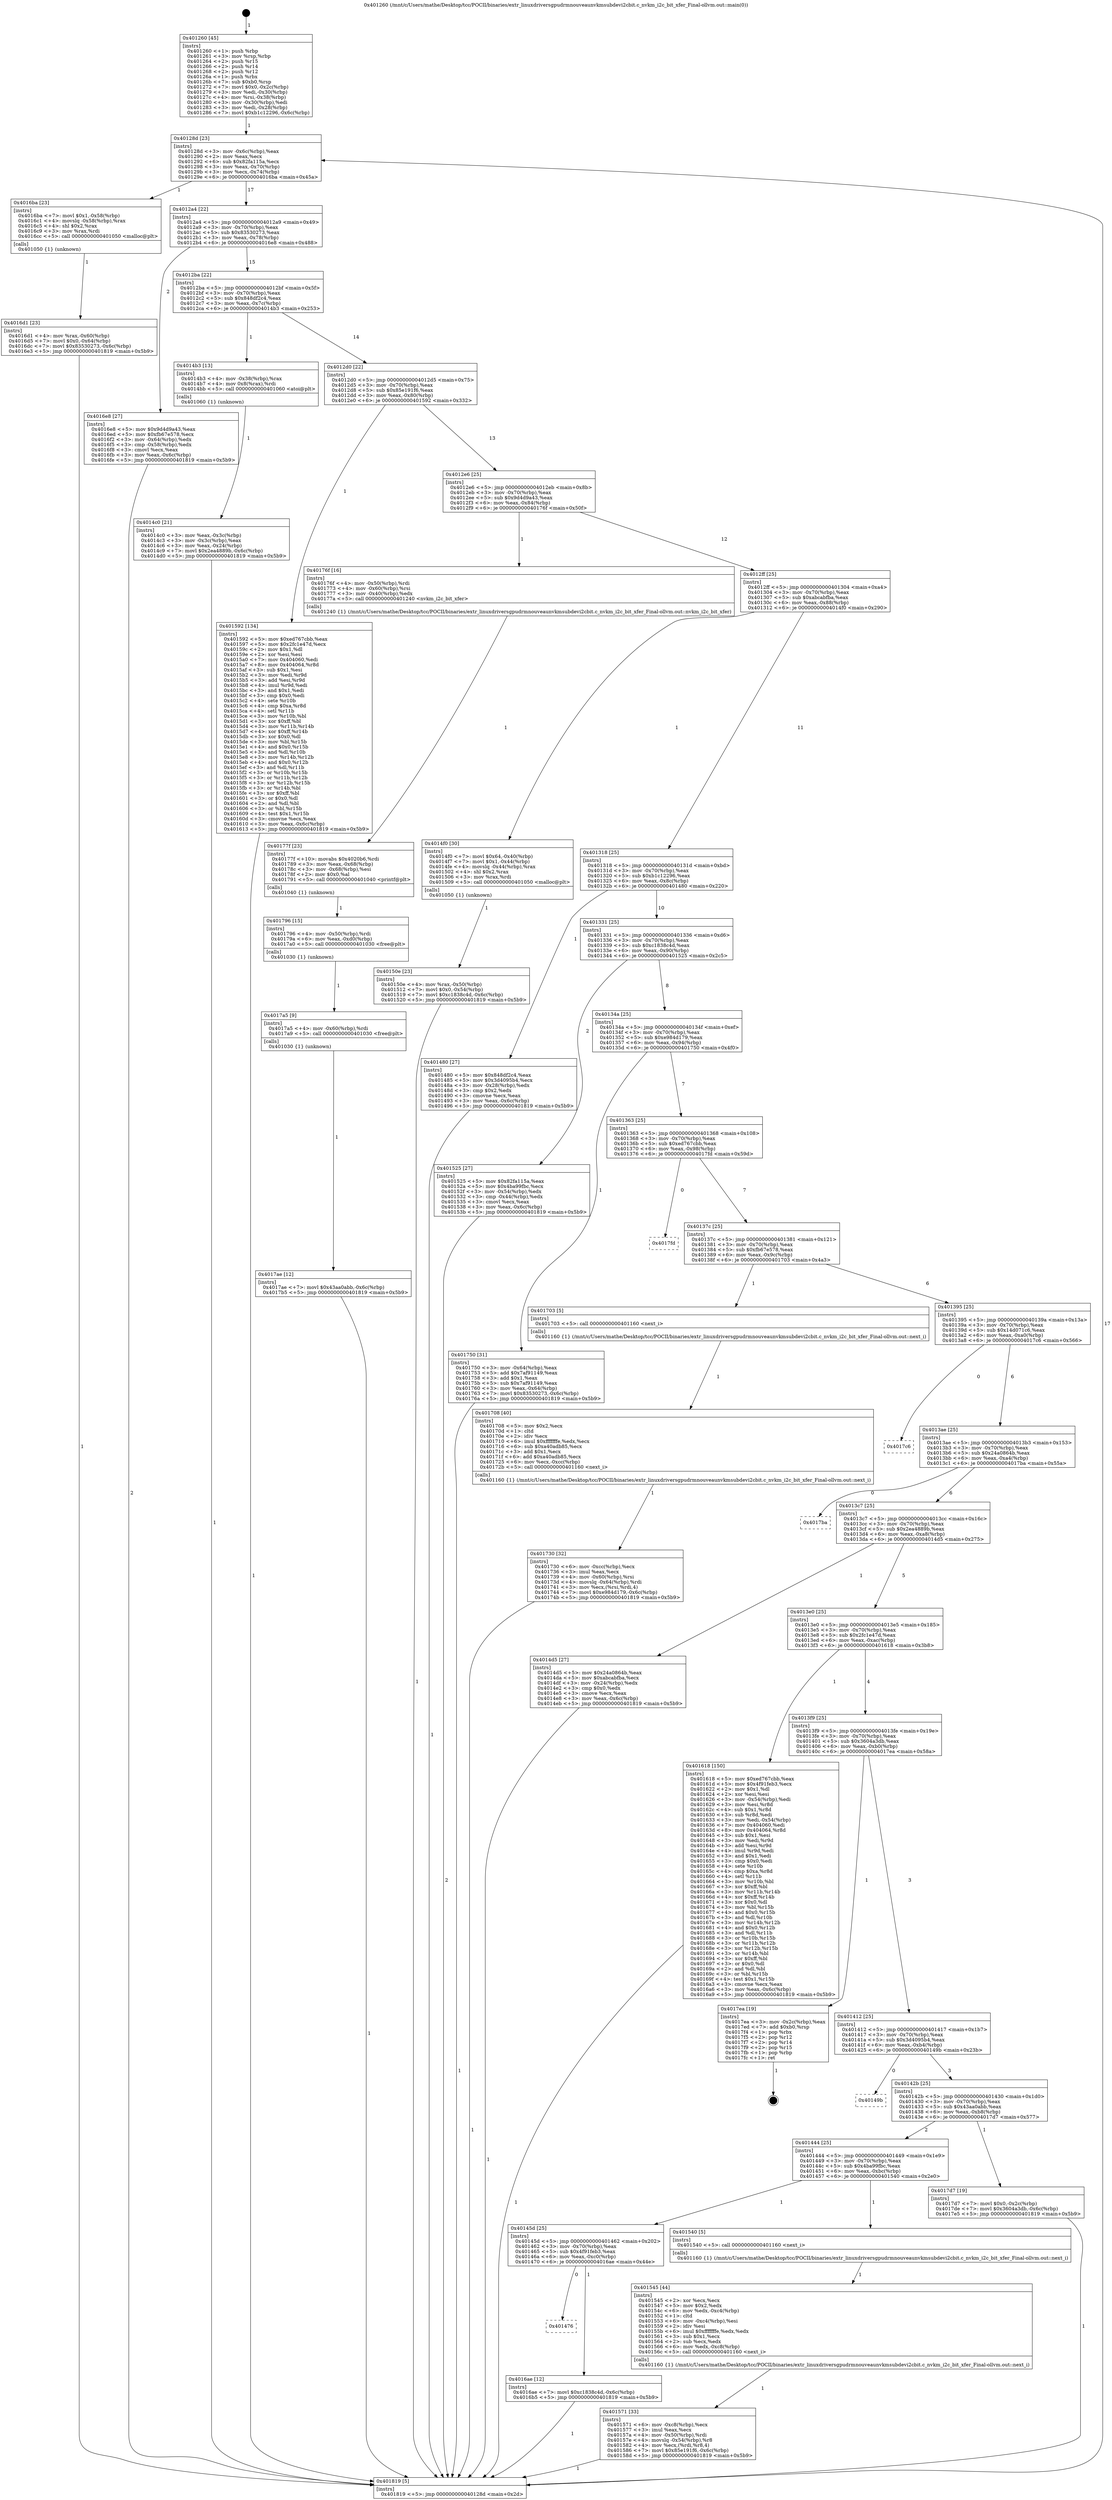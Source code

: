 digraph "0x401260" {
  label = "0x401260 (/mnt/c/Users/mathe/Desktop/tcc/POCII/binaries/extr_linuxdriversgpudrmnouveaunvkmsubdevi2cbit.c_nvkm_i2c_bit_xfer_Final-ollvm.out::main(0))"
  labelloc = "t"
  node[shape=record]

  Entry [label="",width=0.3,height=0.3,shape=circle,fillcolor=black,style=filled]
  "0x40128d" [label="{
     0x40128d [23]\l
     | [instrs]\l
     &nbsp;&nbsp;0x40128d \<+3\>: mov -0x6c(%rbp),%eax\l
     &nbsp;&nbsp;0x401290 \<+2\>: mov %eax,%ecx\l
     &nbsp;&nbsp;0x401292 \<+6\>: sub $0x82fa115a,%ecx\l
     &nbsp;&nbsp;0x401298 \<+3\>: mov %eax,-0x70(%rbp)\l
     &nbsp;&nbsp;0x40129b \<+3\>: mov %ecx,-0x74(%rbp)\l
     &nbsp;&nbsp;0x40129e \<+6\>: je 00000000004016ba \<main+0x45a\>\l
  }"]
  "0x4016ba" [label="{
     0x4016ba [23]\l
     | [instrs]\l
     &nbsp;&nbsp;0x4016ba \<+7\>: movl $0x1,-0x58(%rbp)\l
     &nbsp;&nbsp;0x4016c1 \<+4\>: movslq -0x58(%rbp),%rax\l
     &nbsp;&nbsp;0x4016c5 \<+4\>: shl $0x2,%rax\l
     &nbsp;&nbsp;0x4016c9 \<+3\>: mov %rax,%rdi\l
     &nbsp;&nbsp;0x4016cc \<+5\>: call 0000000000401050 \<malloc@plt\>\l
     | [calls]\l
     &nbsp;&nbsp;0x401050 \{1\} (unknown)\l
  }"]
  "0x4012a4" [label="{
     0x4012a4 [22]\l
     | [instrs]\l
     &nbsp;&nbsp;0x4012a4 \<+5\>: jmp 00000000004012a9 \<main+0x49\>\l
     &nbsp;&nbsp;0x4012a9 \<+3\>: mov -0x70(%rbp),%eax\l
     &nbsp;&nbsp;0x4012ac \<+5\>: sub $0x83530273,%eax\l
     &nbsp;&nbsp;0x4012b1 \<+3\>: mov %eax,-0x78(%rbp)\l
     &nbsp;&nbsp;0x4012b4 \<+6\>: je 00000000004016e8 \<main+0x488\>\l
  }"]
  Exit [label="",width=0.3,height=0.3,shape=circle,fillcolor=black,style=filled,peripheries=2]
  "0x4016e8" [label="{
     0x4016e8 [27]\l
     | [instrs]\l
     &nbsp;&nbsp;0x4016e8 \<+5\>: mov $0x9d4d9a43,%eax\l
     &nbsp;&nbsp;0x4016ed \<+5\>: mov $0xfb67e578,%ecx\l
     &nbsp;&nbsp;0x4016f2 \<+3\>: mov -0x64(%rbp),%edx\l
     &nbsp;&nbsp;0x4016f5 \<+3\>: cmp -0x58(%rbp),%edx\l
     &nbsp;&nbsp;0x4016f8 \<+3\>: cmovl %ecx,%eax\l
     &nbsp;&nbsp;0x4016fb \<+3\>: mov %eax,-0x6c(%rbp)\l
     &nbsp;&nbsp;0x4016fe \<+5\>: jmp 0000000000401819 \<main+0x5b9\>\l
  }"]
  "0x4012ba" [label="{
     0x4012ba [22]\l
     | [instrs]\l
     &nbsp;&nbsp;0x4012ba \<+5\>: jmp 00000000004012bf \<main+0x5f\>\l
     &nbsp;&nbsp;0x4012bf \<+3\>: mov -0x70(%rbp),%eax\l
     &nbsp;&nbsp;0x4012c2 \<+5\>: sub $0x848df2c4,%eax\l
     &nbsp;&nbsp;0x4012c7 \<+3\>: mov %eax,-0x7c(%rbp)\l
     &nbsp;&nbsp;0x4012ca \<+6\>: je 00000000004014b3 \<main+0x253\>\l
  }"]
  "0x4017ae" [label="{
     0x4017ae [12]\l
     | [instrs]\l
     &nbsp;&nbsp;0x4017ae \<+7\>: movl $0x43aa0abb,-0x6c(%rbp)\l
     &nbsp;&nbsp;0x4017b5 \<+5\>: jmp 0000000000401819 \<main+0x5b9\>\l
  }"]
  "0x4014b3" [label="{
     0x4014b3 [13]\l
     | [instrs]\l
     &nbsp;&nbsp;0x4014b3 \<+4\>: mov -0x38(%rbp),%rax\l
     &nbsp;&nbsp;0x4014b7 \<+4\>: mov 0x8(%rax),%rdi\l
     &nbsp;&nbsp;0x4014bb \<+5\>: call 0000000000401060 \<atoi@plt\>\l
     | [calls]\l
     &nbsp;&nbsp;0x401060 \{1\} (unknown)\l
  }"]
  "0x4012d0" [label="{
     0x4012d0 [22]\l
     | [instrs]\l
     &nbsp;&nbsp;0x4012d0 \<+5\>: jmp 00000000004012d5 \<main+0x75\>\l
     &nbsp;&nbsp;0x4012d5 \<+3\>: mov -0x70(%rbp),%eax\l
     &nbsp;&nbsp;0x4012d8 \<+5\>: sub $0x85e191f6,%eax\l
     &nbsp;&nbsp;0x4012dd \<+3\>: mov %eax,-0x80(%rbp)\l
     &nbsp;&nbsp;0x4012e0 \<+6\>: je 0000000000401592 \<main+0x332\>\l
  }"]
  "0x4017a5" [label="{
     0x4017a5 [9]\l
     | [instrs]\l
     &nbsp;&nbsp;0x4017a5 \<+4\>: mov -0x60(%rbp),%rdi\l
     &nbsp;&nbsp;0x4017a9 \<+5\>: call 0000000000401030 \<free@plt\>\l
     | [calls]\l
     &nbsp;&nbsp;0x401030 \{1\} (unknown)\l
  }"]
  "0x401592" [label="{
     0x401592 [134]\l
     | [instrs]\l
     &nbsp;&nbsp;0x401592 \<+5\>: mov $0xed767cbb,%eax\l
     &nbsp;&nbsp;0x401597 \<+5\>: mov $0x2fc1e47d,%ecx\l
     &nbsp;&nbsp;0x40159c \<+2\>: mov $0x1,%dl\l
     &nbsp;&nbsp;0x40159e \<+2\>: xor %esi,%esi\l
     &nbsp;&nbsp;0x4015a0 \<+7\>: mov 0x404060,%edi\l
     &nbsp;&nbsp;0x4015a7 \<+8\>: mov 0x404064,%r8d\l
     &nbsp;&nbsp;0x4015af \<+3\>: sub $0x1,%esi\l
     &nbsp;&nbsp;0x4015b2 \<+3\>: mov %edi,%r9d\l
     &nbsp;&nbsp;0x4015b5 \<+3\>: add %esi,%r9d\l
     &nbsp;&nbsp;0x4015b8 \<+4\>: imul %r9d,%edi\l
     &nbsp;&nbsp;0x4015bc \<+3\>: and $0x1,%edi\l
     &nbsp;&nbsp;0x4015bf \<+3\>: cmp $0x0,%edi\l
     &nbsp;&nbsp;0x4015c2 \<+4\>: sete %r10b\l
     &nbsp;&nbsp;0x4015c6 \<+4\>: cmp $0xa,%r8d\l
     &nbsp;&nbsp;0x4015ca \<+4\>: setl %r11b\l
     &nbsp;&nbsp;0x4015ce \<+3\>: mov %r10b,%bl\l
     &nbsp;&nbsp;0x4015d1 \<+3\>: xor $0xff,%bl\l
     &nbsp;&nbsp;0x4015d4 \<+3\>: mov %r11b,%r14b\l
     &nbsp;&nbsp;0x4015d7 \<+4\>: xor $0xff,%r14b\l
     &nbsp;&nbsp;0x4015db \<+3\>: xor $0x0,%dl\l
     &nbsp;&nbsp;0x4015de \<+3\>: mov %bl,%r15b\l
     &nbsp;&nbsp;0x4015e1 \<+4\>: and $0x0,%r15b\l
     &nbsp;&nbsp;0x4015e5 \<+3\>: and %dl,%r10b\l
     &nbsp;&nbsp;0x4015e8 \<+3\>: mov %r14b,%r12b\l
     &nbsp;&nbsp;0x4015eb \<+4\>: and $0x0,%r12b\l
     &nbsp;&nbsp;0x4015ef \<+3\>: and %dl,%r11b\l
     &nbsp;&nbsp;0x4015f2 \<+3\>: or %r10b,%r15b\l
     &nbsp;&nbsp;0x4015f5 \<+3\>: or %r11b,%r12b\l
     &nbsp;&nbsp;0x4015f8 \<+3\>: xor %r12b,%r15b\l
     &nbsp;&nbsp;0x4015fb \<+3\>: or %r14b,%bl\l
     &nbsp;&nbsp;0x4015fe \<+3\>: xor $0xff,%bl\l
     &nbsp;&nbsp;0x401601 \<+3\>: or $0x0,%dl\l
     &nbsp;&nbsp;0x401604 \<+2\>: and %dl,%bl\l
     &nbsp;&nbsp;0x401606 \<+3\>: or %bl,%r15b\l
     &nbsp;&nbsp;0x401609 \<+4\>: test $0x1,%r15b\l
     &nbsp;&nbsp;0x40160d \<+3\>: cmovne %ecx,%eax\l
     &nbsp;&nbsp;0x401610 \<+3\>: mov %eax,-0x6c(%rbp)\l
     &nbsp;&nbsp;0x401613 \<+5\>: jmp 0000000000401819 \<main+0x5b9\>\l
  }"]
  "0x4012e6" [label="{
     0x4012e6 [25]\l
     | [instrs]\l
     &nbsp;&nbsp;0x4012e6 \<+5\>: jmp 00000000004012eb \<main+0x8b\>\l
     &nbsp;&nbsp;0x4012eb \<+3\>: mov -0x70(%rbp),%eax\l
     &nbsp;&nbsp;0x4012ee \<+5\>: sub $0x9d4d9a43,%eax\l
     &nbsp;&nbsp;0x4012f3 \<+6\>: mov %eax,-0x84(%rbp)\l
     &nbsp;&nbsp;0x4012f9 \<+6\>: je 000000000040176f \<main+0x50f\>\l
  }"]
  "0x401796" [label="{
     0x401796 [15]\l
     | [instrs]\l
     &nbsp;&nbsp;0x401796 \<+4\>: mov -0x50(%rbp),%rdi\l
     &nbsp;&nbsp;0x40179a \<+6\>: mov %eax,-0xd0(%rbp)\l
     &nbsp;&nbsp;0x4017a0 \<+5\>: call 0000000000401030 \<free@plt\>\l
     | [calls]\l
     &nbsp;&nbsp;0x401030 \{1\} (unknown)\l
  }"]
  "0x40176f" [label="{
     0x40176f [16]\l
     | [instrs]\l
     &nbsp;&nbsp;0x40176f \<+4\>: mov -0x50(%rbp),%rdi\l
     &nbsp;&nbsp;0x401773 \<+4\>: mov -0x60(%rbp),%rsi\l
     &nbsp;&nbsp;0x401777 \<+3\>: mov -0x40(%rbp),%edx\l
     &nbsp;&nbsp;0x40177a \<+5\>: call 0000000000401240 \<nvkm_i2c_bit_xfer\>\l
     | [calls]\l
     &nbsp;&nbsp;0x401240 \{1\} (/mnt/c/Users/mathe/Desktop/tcc/POCII/binaries/extr_linuxdriversgpudrmnouveaunvkmsubdevi2cbit.c_nvkm_i2c_bit_xfer_Final-ollvm.out::nvkm_i2c_bit_xfer)\l
  }"]
  "0x4012ff" [label="{
     0x4012ff [25]\l
     | [instrs]\l
     &nbsp;&nbsp;0x4012ff \<+5\>: jmp 0000000000401304 \<main+0xa4\>\l
     &nbsp;&nbsp;0x401304 \<+3\>: mov -0x70(%rbp),%eax\l
     &nbsp;&nbsp;0x401307 \<+5\>: sub $0xabcabfba,%eax\l
     &nbsp;&nbsp;0x40130c \<+6\>: mov %eax,-0x88(%rbp)\l
     &nbsp;&nbsp;0x401312 \<+6\>: je 00000000004014f0 \<main+0x290\>\l
  }"]
  "0x40177f" [label="{
     0x40177f [23]\l
     | [instrs]\l
     &nbsp;&nbsp;0x40177f \<+10\>: movabs $0x4020b6,%rdi\l
     &nbsp;&nbsp;0x401789 \<+3\>: mov %eax,-0x68(%rbp)\l
     &nbsp;&nbsp;0x40178c \<+3\>: mov -0x68(%rbp),%esi\l
     &nbsp;&nbsp;0x40178f \<+2\>: mov $0x0,%al\l
     &nbsp;&nbsp;0x401791 \<+5\>: call 0000000000401040 \<printf@plt\>\l
     | [calls]\l
     &nbsp;&nbsp;0x401040 \{1\} (unknown)\l
  }"]
  "0x4014f0" [label="{
     0x4014f0 [30]\l
     | [instrs]\l
     &nbsp;&nbsp;0x4014f0 \<+7\>: movl $0x64,-0x40(%rbp)\l
     &nbsp;&nbsp;0x4014f7 \<+7\>: movl $0x1,-0x44(%rbp)\l
     &nbsp;&nbsp;0x4014fe \<+4\>: movslq -0x44(%rbp),%rax\l
     &nbsp;&nbsp;0x401502 \<+4\>: shl $0x2,%rax\l
     &nbsp;&nbsp;0x401506 \<+3\>: mov %rax,%rdi\l
     &nbsp;&nbsp;0x401509 \<+5\>: call 0000000000401050 \<malloc@plt\>\l
     | [calls]\l
     &nbsp;&nbsp;0x401050 \{1\} (unknown)\l
  }"]
  "0x401318" [label="{
     0x401318 [25]\l
     | [instrs]\l
     &nbsp;&nbsp;0x401318 \<+5\>: jmp 000000000040131d \<main+0xbd\>\l
     &nbsp;&nbsp;0x40131d \<+3\>: mov -0x70(%rbp),%eax\l
     &nbsp;&nbsp;0x401320 \<+5\>: sub $0xb1c12296,%eax\l
     &nbsp;&nbsp;0x401325 \<+6\>: mov %eax,-0x8c(%rbp)\l
     &nbsp;&nbsp;0x40132b \<+6\>: je 0000000000401480 \<main+0x220\>\l
  }"]
  "0x401730" [label="{
     0x401730 [32]\l
     | [instrs]\l
     &nbsp;&nbsp;0x401730 \<+6\>: mov -0xcc(%rbp),%ecx\l
     &nbsp;&nbsp;0x401736 \<+3\>: imul %eax,%ecx\l
     &nbsp;&nbsp;0x401739 \<+4\>: mov -0x60(%rbp),%rsi\l
     &nbsp;&nbsp;0x40173d \<+4\>: movslq -0x64(%rbp),%rdi\l
     &nbsp;&nbsp;0x401741 \<+3\>: mov %ecx,(%rsi,%rdi,4)\l
     &nbsp;&nbsp;0x401744 \<+7\>: movl $0xe984d179,-0x6c(%rbp)\l
     &nbsp;&nbsp;0x40174b \<+5\>: jmp 0000000000401819 \<main+0x5b9\>\l
  }"]
  "0x401480" [label="{
     0x401480 [27]\l
     | [instrs]\l
     &nbsp;&nbsp;0x401480 \<+5\>: mov $0x848df2c4,%eax\l
     &nbsp;&nbsp;0x401485 \<+5\>: mov $0x3d4095b4,%ecx\l
     &nbsp;&nbsp;0x40148a \<+3\>: mov -0x28(%rbp),%edx\l
     &nbsp;&nbsp;0x40148d \<+3\>: cmp $0x2,%edx\l
     &nbsp;&nbsp;0x401490 \<+3\>: cmovne %ecx,%eax\l
     &nbsp;&nbsp;0x401493 \<+3\>: mov %eax,-0x6c(%rbp)\l
     &nbsp;&nbsp;0x401496 \<+5\>: jmp 0000000000401819 \<main+0x5b9\>\l
  }"]
  "0x401331" [label="{
     0x401331 [25]\l
     | [instrs]\l
     &nbsp;&nbsp;0x401331 \<+5\>: jmp 0000000000401336 \<main+0xd6\>\l
     &nbsp;&nbsp;0x401336 \<+3\>: mov -0x70(%rbp),%eax\l
     &nbsp;&nbsp;0x401339 \<+5\>: sub $0xc1838c4d,%eax\l
     &nbsp;&nbsp;0x40133e \<+6\>: mov %eax,-0x90(%rbp)\l
     &nbsp;&nbsp;0x401344 \<+6\>: je 0000000000401525 \<main+0x2c5\>\l
  }"]
  "0x401819" [label="{
     0x401819 [5]\l
     | [instrs]\l
     &nbsp;&nbsp;0x401819 \<+5\>: jmp 000000000040128d \<main+0x2d\>\l
  }"]
  "0x401260" [label="{
     0x401260 [45]\l
     | [instrs]\l
     &nbsp;&nbsp;0x401260 \<+1\>: push %rbp\l
     &nbsp;&nbsp;0x401261 \<+3\>: mov %rsp,%rbp\l
     &nbsp;&nbsp;0x401264 \<+2\>: push %r15\l
     &nbsp;&nbsp;0x401266 \<+2\>: push %r14\l
     &nbsp;&nbsp;0x401268 \<+2\>: push %r12\l
     &nbsp;&nbsp;0x40126a \<+1\>: push %rbx\l
     &nbsp;&nbsp;0x40126b \<+7\>: sub $0xb0,%rsp\l
     &nbsp;&nbsp;0x401272 \<+7\>: movl $0x0,-0x2c(%rbp)\l
     &nbsp;&nbsp;0x401279 \<+3\>: mov %edi,-0x30(%rbp)\l
     &nbsp;&nbsp;0x40127c \<+4\>: mov %rsi,-0x38(%rbp)\l
     &nbsp;&nbsp;0x401280 \<+3\>: mov -0x30(%rbp),%edi\l
     &nbsp;&nbsp;0x401283 \<+3\>: mov %edi,-0x28(%rbp)\l
     &nbsp;&nbsp;0x401286 \<+7\>: movl $0xb1c12296,-0x6c(%rbp)\l
  }"]
  "0x4014c0" [label="{
     0x4014c0 [21]\l
     | [instrs]\l
     &nbsp;&nbsp;0x4014c0 \<+3\>: mov %eax,-0x3c(%rbp)\l
     &nbsp;&nbsp;0x4014c3 \<+3\>: mov -0x3c(%rbp),%eax\l
     &nbsp;&nbsp;0x4014c6 \<+3\>: mov %eax,-0x24(%rbp)\l
     &nbsp;&nbsp;0x4014c9 \<+7\>: movl $0x2ea4889b,-0x6c(%rbp)\l
     &nbsp;&nbsp;0x4014d0 \<+5\>: jmp 0000000000401819 \<main+0x5b9\>\l
  }"]
  "0x401708" [label="{
     0x401708 [40]\l
     | [instrs]\l
     &nbsp;&nbsp;0x401708 \<+5\>: mov $0x2,%ecx\l
     &nbsp;&nbsp;0x40170d \<+1\>: cltd\l
     &nbsp;&nbsp;0x40170e \<+2\>: idiv %ecx\l
     &nbsp;&nbsp;0x401710 \<+6\>: imul $0xfffffffe,%edx,%ecx\l
     &nbsp;&nbsp;0x401716 \<+6\>: sub $0xa40adb85,%ecx\l
     &nbsp;&nbsp;0x40171c \<+3\>: add $0x1,%ecx\l
     &nbsp;&nbsp;0x40171f \<+6\>: add $0xa40adb85,%ecx\l
     &nbsp;&nbsp;0x401725 \<+6\>: mov %ecx,-0xcc(%rbp)\l
     &nbsp;&nbsp;0x40172b \<+5\>: call 0000000000401160 \<next_i\>\l
     | [calls]\l
     &nbsp;&nbsp;0x401160 \{1\} (/mnt/c/Users/mathe/Desktop/tcc/POCII/binaries/extr_linuxdriversgpudrmnouveaunvkmsubdevi2cbit.c_nvkm_i2c_bit_xfer_Final-ollvm.out::next_i)\l
  }"]
  "0x401525" [label="{
     0x401525 [27]\l
     | [instrs]\l
     &nbsp;&nbsp;0x401525 \<+5\>: mov $0x82fa115a,%eax\l
     &nbsp;&nbsp;0x40152a \<+5\>: mov $0x4ba99fbc,%ecx\l
     &nbsp;&nbsp;0x40152f \<+3\>: mov -0x54(%rbp),%edx\l
     &nbsp;&nbsp;0x401532 \<+3\>: cmp -0x44(%rbp),%edx\l
     &nbsp;&nbsp;0x401535 \<+3\>: cmovl %ecx,%eax\l
     &nbsp;&nbsp;0x401538 \<+3\>: mov %eax,-0x6c(%rbp)\l
     &nbsp;&nbsp;0x40153b \<+5\>: jmp 0000000000401819 \<main+0x5b9\>\l
  }"]
  "0x40134a" [label="{
     0x40134a [25]\l
     | [instrs]\l
     &nbsp;&nbsp;0x40134a \<+5\>: jmp 000000000040134f \<main+0xef\>\l
     &nbsp;&nbsp;0x40134f \<+3\>: mov -0x70(%rbp),%eax\l
     &nbsp;&nbsp;0x401352 \<+5\>: sub $0xe984d179,%eax\l
     &nbsp;&nbsp;0x401357 \<+6\>: mov %eax,-0x94(%rbp)\l
     &nbsp;&nbsp;0x40135d \<+6\>: je 0000000000401750 \<main+0x4f0\>\l
  }"]
  "0x4016d1" [label="{
     0x4016d1 [23]\l
     | [instrs]\l
     &nbsp;&nbsp;0x4016d1 \<+4\>: mov %rax,-0x60(%rbp)\l
     &nbsp;&nbsp;0x4016d5 \<+7\>: movl $0x0,-0x64(%rbp)\l
     &nbsp;&nbsp;0x4016dc \<+7\>: movl $0x83530273,-0x6c(%rbp)\l
     &nbsp;&nbsp;0x4016e3 \<+5\>: jmp 0000000000401819 \<main+0x5b9\>\l
  }"]
  "0x401750" [label="{
     0x401750 [31]\l
     | [instrs]\l
     &nbsp;&nbsp;0x401750 \<+3\>: mov -0x64(%rbp),%eax\l
     &nbsp;&nbsp;0x401753 \<+5\>: add $0x7af91149,%eax\l
     &nbsp;&nbsp;0x401758 \<+3\>: add $0x1,%eax\l
     &nbsp;&nbsp;0x40175b \<+5\>: sub $0x7af91149,%eax\l
     &nbsp;&nbsp;0x401760 \<+3\>: mov %eax,-0x64(%rbp)\l
     &nbsp;&nbsp;0x401763 \<+7\>: movl $0x83530273,-0x6c(%rbp)\l
     &nbsp;&nbsp;0x40176a \<+5\>: jmp 0000000000401819 \<main+0x5b9\>\l
  }"]
  "0x401363" [label="{
     0x401363 [25]\l
     | [instrs]\l
     &nbsp;&nbsp;0x401363 \<+5\>: jmp 0000000000401368 \<main+0x108\>\l
     &nbsp;&nbsp;0x401368 \<+3\>: mov -0x70(%rbp),%eax\l
     &nbsp;&nbsp;0x40136b \<+5\>: sub $0xed767cbb,%eax\l
     &nbsp;&nbsp;0x401370 \<+6\>: mov %eax,-0x98(%rbp)\l
     &nbsp;&nbsp;0x401376 \<+6\>: je 00000000004017fd \<main+0x59d\>\l
  }"]
  "0x401476" [label="{
     0x401476\l
  }", style=dashed]
  "0x4017fd" [label="{
     0x4017fd\l
  }", style=dashed]
  "0x40137c" [label="{
     0x40137c [25]\l
     | [instrs]\l
     &nbsp;&nbsp;0x40137c \<+5\>: jmp 0000000000401381 \<main+0x121\>\l
     &nbsp;&nbsp;0x401381 \<+3\>: mov -0x70(%rbp),%eax\l
     &nbsp;&nbsp;0x401384 \<+5\>: sub $0xfb67e578,%eax\l
     &nbsp;&nbsp;0x401389 \<+6\>: mov %eax,-0x9c(%rbp)\l
     &nbsp;&nbsp;0x40138f \<+6\>: je 0000000000401703 \<main+0x4a3\>\l
  }"]
  "0x4016ae" [label="{
     0x4016ae [12]\l
     | [instrs]\l
     &nbsp;&nbsp;0x4016ae \<+7\>: movl $0xc1838c4d,-0x6c(%rbp)\l
     &nbsp;&nbsp;0x4016b5 \<+5\>: jmp 0000000000401819 \<main+0x5b9\>\l
  }"]
  "0x401703" [label="{
     0x401703 [5]\l
     | [instrs]\l
     &nbsp;&nbsp;0x401703 \<+5\>: call 0000000000401160 \<next_i\>\l
     | [calls]\l
     &nbsp;&nbsp;0x401160 \{1\} (/mnt/c/Users/mathe/Desktop/tcc/POCII/binaries/extr_linuxdriversgpudrmnouveaunvkmsubdevi2cbit.c_nvkm_i2c_bit_xfer_Final-ollvm.out::next_i)\l
  }"]
  "0x401395" [label="{
     0x401395 [25]\l
     | [instrs]\l
     &nbsp;&nbsp;0x401395 \<+5\>: jmp 000000000040139a \<main+0x13a\>\l
     &nbsp;&nbsp;0x40139a \<+3\>: mov -0x70(%rbp),%eax\l
     &nbsp;&nbsp;0x40139d \<+5\>: sub $0x14d071c6,%eax\l
     &nbsp;&nbsp;0x4013a2 \<+6\>: mov %eax,-0xa0(%rbp)\l
     &nbsp;&nbsp;0x4013a8 \<+6\>: je 00000000004017c6 \<main+0x566\>\l
  }"]
  "0x401571" [label="{
     0x401571 [33]\l
     | [instrs]\l
     &nbsp;&nbsp;0x401571 \<+6\>: mov -0xc8(%rbp),%ecx\l
     &nbsp;&nbsp;0x401577 \<+3\>: imul %eax,%ecx\l
     &nbsp;&nbsp;0x40157a \<+4\>: mov -0x50(%rbp),%rdi\l
     &nbsp;&nbsp;0x40157e \<+4\>: movslq -0x54(%rbp),%r8\l
     &nbsp;&nbsp;0x401582 \<+4\>: mov %ecx,(%rdi,%r8,4)\l
     &nbsp;&nbsp;0x401586 \<+7\>: movl $0x85e191f6,-0x6c(%rbp)\l
     &nbsp;&nbsp;0x40158d \<+5\>: jmp 0000000000401819 \<main+0x5b9\>\l
  }"]
  "0x4017c6" [label="{
     0x4017c6\l
  }", style=dashed]
  "0x4013ae" [label="{
     0x4013ae [25]\l
     | [instrs]\l
     &nbsp;&nbsp;0x4013ae \<+5\>: jmp 00000000004013b3 \<main+0x153\>\l
     &nbsp;&nbsp;0x4013b3 \<+3\>: mov -0x70(%rbp),%eax\l
     &nbsp;&nbsp;0x4013b6 \<+5\>: sub $0x24a0864b,%eax\l
     &nbsp;&nbsp;0x4013bb \<+6\>: mov %eax,-0xa4(%rbp)\l
     &nbsp;&nbsp;0x4013c1 \<+6\>: je 00000000004017ba \<main+0x55a\>\l
  }"]
  "0x401545" [label="{
     0x401545 [44]\l
     | [instrs]\l
     &nbsp;&nbsp;0x401545 \<+2\>: xor %ecx,%ecx\l
     &nbsp;&nbsp;0x401547 \<+5\>: mov $0x2,%edx\l
     &nbsp;&nbsp;0x40154c \<+6\>: mov %edx,-0xc4(%rbp)\l
     &nbsp;&nbsp;0x401552 \<+1\>: cltd\l
     &nbsp;&nbsp;0x401553 \<+6\>: mov -0xc4(%rbp),%esi\l
     &nbsp;&nbsp;0x401559 \<+2\>: idiv %esi\l
     &nbsp;&nbsp;0x40155b \<+6\>: imul $0xfffffffe,%edx,%edx\l
     &nbsp;&nbsp;0x401561 \<+3\>: sub $0x1,%ecx\l
     &nbsp;&nbsp;0x401564 \<+2\>: sub %ecx,%edx\l
     &nbsp;&nbsp;0x401566 \<+6\>: mov %edx,-0xc8(%rbp)\l
     &nbsp;&nbsp;0x40156c \<+5\>: call 0000000000401160 \<next_i\>\l
     | [calls]\l
     &nbsp;&nbsp;0x401160 \{1\} (/mnt/c/Users/mathe/Desktop/tcc/POCII/binaries/extr_linuxdriversgpudrmnouveaunvkmsubdevi2cbit.c_nvkm_i2c_bit_xfer_Final-ollvm.out::next_i)\l
  }"]
  "0x4017ba" [label="{
     0x4017ba\l
  }", style=dashed]
  "0x4013c7" [label="{
     0x4013c7 [25]\l
     | [instrs]\l
     &nbsp;&nbsp;0x4013c7 \<+5\>: jmp 00000000004013cc \<main+0x16c\>\l
     &nbsp;&nbsp;0x4013cc \<+3\>: mov -0x70(%rbp),%eax\l
     &nbsp;&nbsp;0x4013cf \<+5\>: sub $0x2ea4889b,%eax\l
     &nbsp;&nbsp;0x4013d4 \<+6\>: mov %eax,-0xa8(%rbp)\l
     &nbsp;&nbsp;0x4013da \<+6\>: je 00000000004014d5 \<main+0x275\>\l
  }"]
  "0x40145d" [label="{
     0x40145d [25]\l
     | [instrs]\l
     &nbsp;&nbsp;0x40145d \<+5\>: jmp 0000000000401462 \<main+0x202\>\l
     &nbsp;&nbsp;0x401462 \<+3\>: mov -0x70(%rbp),%eax\l
     &nbsp;&nbsp;0x401465 \<+5\>: sub $0x4f91feb3,%eax\l
     &nbsp;&nbsp;0x40146a \<+6\>: mov %eax,-0xc0(%rbp)\l
     &nbsp;&nbsp;0x401470 \<+6\>: je 00000000004016ae \<main+0x44e\>\l
  }"]
  "0x4014d5" [label="{
     0x4014d5 [27]\l
     | [instrs]\l
     &nbsp;&nbsp;0x4014d5 \<+5\>: mov $0x24a0864b,%eax\l
     &nbsp;&nbsp;0x4014da \<+5\>: mov $0xabcabfba,%ecx\l
     &nbsp;&nbsp;0x4014df \<+3\>: mov -0x24(%rbp),%edx\l
     &nbsp;&nbsp;0x4014e2 \<+3\>: cmp $0x0,%edx\l
     &nbsp;&nbsp;0x4014e5 \<+3\>: cmove %ecx,%eax\l
     &nbsp;&nbsp;0x4014e8 \<+3\>: mov %eax,-0x6c(%rbp)\l
     &nbsp;&nbsp;0x4014eb \<+5\>: jmp 0000000000401819 \<main+0x5b9\>\l
  }"]
  "0x4013e0" [label="{
     0x4013e0 [25]\l
     | [instrs]\l
     &nbsp;&nbsp;0x4013e0 \<+5\>: jmp 00000000004013e5 \<main+0x185\>\l
     &nbsp;&nbsp;0x4013e5 \<+3\>: mov -0x70(%rbp),%eax\l
     &nbsp;&nbsp;0x4013e8 \<+5\>: sub $0x2fc1e47d,%eax\l
     &nbsp;&nbsp;0x4013ed \<+6\>: mov %eax,-0xac(%rbp)\l
     &nbsp;&nbsp;0x4013f3 \<+6\>: je 0000000000401618 \<main+0x3b8\>\l
  }"]
  "0x40150e" [label="{
     0x40150e [23]\l
     | [instrs]\l
     &nbsp;&nbsp;0x40150e \<+4\>: mov %rax,-0x50(%rbp)\l
     &nbsp;&nbsp;0x401512 \<+7\>: movl $0x0,-0x54(%rbp)\l
     &nbsp;&nbsp;0x401519 \<+7\>: movl $0xc1838c4d,-0x6c(%rbp)\l
     &nbsp;&nbsp;0x401520 \<+5\>: jmp 0000000000401819 \<main+0x5b9\>\l
  }"]
  "0x401540" [label="{
     0x401540 [5]\l
     | [instrs]\l
     &nbsp;&nbsp;0x401540 \<+5\>: call 0000000000401160 \<next_i\>\l
     | [calls]\l
     &nbsp;&nbsp;0x401160 \{1\} (/mnt/c/Users/mathe/Desktop/tcc/POCII/binaries/extr_linuxdriversgpudrmnouveaunvkmsubdevi2cbit.c_nvkm_i2c_bit_xfer_Final-ollvm.out::next_i)\l
  }"]
  "0x401618" [label="{
     0x401618 [150]\l
     | [instrs]\l
     &nbsp;&nbsp;0x401618 \<+5\>: mov $0xed767cbb,%eax\l
     &nbsp;&nbsp;0x40161d \<+5\>: mov $0x4f91feb3,%ecx\l
     &nbsp;&nbsp;0x401622 \<+2\>: mov $0x1,%dl\l
     &nbsp;&nbsp;0x401624 \<+2\>: xor %esi,%esi\l
     &nbsp;&nbsp;0x401626 \<+3\>: mov -0x54(%rbp),%edi\l
     &nbsp;&nbsp;0x401629 \<+3\>: mov %esi,%r8d\l
     &nbsp;&nbsp;0x40162c \<+4\>: sub $0x1,%r8d\l
     &nbsp;&nbsp;0x401630 \<+3\>: sub %r8d,%edi\l
     &nbsp;&nbsp;0x401633 \<+3\>: mov %edi,-0x54(%rbp)\l
     &nbsp;&nbsp;0x401636 \<+7\>: mov 0x404060,%edi\l
     &nbsp;&nbsp;0x40163d \<+8\>: mov 0x404064,%r8d\l
     &nbsp;&nbsp;0x401645 \<+3\>: sub $0x1,%esi\l
     &nbsp;&nbsp;0x401648 \<+3\>: mov %edi,%r9d\l
     &nbsp;&nbsp;0x40164b \<+3\>: add %esi,%r9d\l
     &nbsp;&nbsp;0x40164e \<+4\>: imul %r9d,%edi\l
     &nbsp;&nbsp;0x401652 \<+3\>: and $0x1,%edi\l
     &nbsp;&nbsp;0x401655 \<+3\>: cmp $0x0,%edi\l
     &nbsp;&nbsp;0x401658 \<+4\>: sete %r10b\l
     &nbsp;&nbsp;0x40165c \<+4\>: cmp $0xa,%r8d\l
     &nbsp;&nbsp;0x401660 \<+4\>: setl %r11b\l
     &nbsp;&nbsp;0x401664 \<+3\>: mov %r10b,%bl\l
     &nbsp;&nbsp;0x401667 \<+3\>: xor $0xff,%bl\l
     &nbsp;&nbsp;0x40166a \<+3\>: mov %r11b,%r14b\l
     &nbsp;&nbsp;0x40166d \<+4\>: xor $0xff,%r14b\l
     &nbsp;&nbsp;0x401671 \<+3\>: xor $0x0,%dl\l
     &nbsp;&nbsp;0x401674 \<+3\>: mov %bl,%r15b\l
     &nbsp;&nbsp;0x401677 \<+4\>: and $0x0,%r15b\l
     &nbsp;&nbsp;0x40167b \<+3\>: and %dl,%r10b\l
     &nbsp;&nbsp;0x40167e \<+3\>: mov %r14b,%r12b\l
     &nbsp;&nbsp;0x401681 \<+4\>: and $0x0,%r12b\l
     &nbsp;&nbsp;0x401685 \<+3\>: and %dl,%r11b\l
     &nbsp;&nbsp;0x401688 \<+3\>: or %r10b,%r15b\l
     &nbsp;&nbsp;0x40168b \<+3\>: or %r11b,%r12b\l
     &nbsp;&nbsp;0x40168e \<+3\>: xor %r12b,%r15b\l
     &nbsp;&nbsp;0x401691 \<+3\>: or %r14b,%bl\l
     &nbsp;&nbsp;0x401694 \<+3\>: xor $0xff,%bl\l
     &nbsp;&nbsp;0x401697 \<+3\>: or $0x0,%dl\l
     &nbsp;&nbsp;0x40169a \<+2\>: and %dl,%bl\l
     &nbsp;&nbsp;0x40169c \<+3\>: or %bl,%r15b\l
     &nbsp;&nbsp;0x40169f \<+4\>: test $0x1,%r15b\l
     &nbsp;&nbsp;0x4016a3 \<+3\>: cmovne %ecx,%eax\l
     &nbsp;&nbsp;0x4016a6 \<+3\>: mov %eax,-0x6c(%rbp)\l
     &nbsp;&nbsp;0x4016a9 \<+5\>: jmp 0000000000401819 \<main+0x5b9\>\l
  }"]
  "0x4013f9" [label="{
     0x4013f9 [25]\l
     | [instrs]\l
     &nbsp;&nbsp;0x4013f9 \<+5\>: jmp 00000000004013fe \<main+0x19e\>\l
     &nbsp;&nbsp;0x4013fe \<+3\>: mov -0x70(%rbp),%eax\l
     &nbsp;&nbsp;0x401401 \<+5\>: sub $0x3604a3db,%eax\l
     &nbsp;&nbsp;0x401406 \<+6\>: mov %eax,-0xb0(%rbp)\l
     &nbsp;&nbsp;0x40140c \<+6\>: je 00000000004017ea \<main+0x58a\>\l
  }"]
  "0x401444" [label="{
     0x401444 [25]\l
     | [instrs]\l
     &nbsp;&nbsp;0x401444 \<+5\>: jmp 0000000000401449 \<main+0x1e9\>\l
     &nbsp;&nbsp;0x401449 \<+3\>: mov -0x70(%rbp),%eax\l
     &nbsp;&nbsp;0x40144c \<+5\>: sub $0x4ba99fbc,%eax\l
     &nbsp;&nbsp;0x401451 \<+6\>: mov %eax,-0xbc(%rbp)\l
     &nbsp;&nbsp;0x401457 \<+6\>: je 0000000000401540 \<main+0x2e0\>\l
  }"]
  "0x4017ea" [label="{
     0x4017ea [19]\l
     | [instrs]\l
     &nbsp;&nbsp;0x4017ea \<+3\>: mov -0x2c(%rbp),%eax\l
     &nbsp;&nbsp;0x4017ed \<+7\>: add $0xb0,%rsp\l
     &nbsp;&nbsp;0x4017f4 \<+1\>: pop %rbx\l
     &nbsp;&nbsp;0x4017f5 \<+2\>: pop %r12\l
     &nbsp;&nbsp;0x4017f7 \<+2\>: pop %r14\l
     &nbsp;&nbsp;0x4017f9 \<+2\>: pop %r15\l
     &nbsp;&nbsp;0x4017fb \<+1\>: pop %rbp\l
     &nbsp;&nbsp;0x4017fc \<+1\>: ret\l
  }"]
  "0x401412" [label="{
     0x401412 [25]\l
     | [instrs]\l
     &nbsp;&nbsp;0x401412 \<+5\>: jmp 0000000000401417 \<main+0x1b7\>\l
     &nbsp;&nbsp;0x401417 \<+3\>: mov -0x70(%rbp),%eax\l
     &nbsp;&nbsp;0x40141a \<+5\>: sub $0x3d4095b4,%eax\l
     &nbsp;&nbsp;0x40141f \<+6\>: mov %eax,-0xb4(%rbp)\l
     &nbsp;&nbsp;0x401425 \<+6\>: je 000000000040149b \<main+0x23b\>\l
  }"]
  "0x4017d7" [label="{
     0x4017d7 [19]\l
     | [instrs]\l
     &nbsp;&nbsp;0x4017d7 \<+7\>: movl $0x0,-0x2c(%rbp)\l
     &nbsp;&nbsp;0x4017de \<+7\>: movl $0x3604a3db,-0x6c(%rbp)\l
     &nbsp;&nbsp;0x4017e5 \<+5\>: jmp 0000000000401819 \<main+0x5b9\>\l
  }"]
  "0x40149b" [label="{
     0x40149b\l
  }", style=dashed]
  "0x40142b" [label="{
     0x40142b [25]\l
     | [instrs]\l
     &nbsp;&nbsp;0x40142b \<+5\>: jmp 0000000000401430 \<main+0x1d0\>\l
     &nbsp;&nbsp;0x401430 \<+3\>: mov -0x70(%rbp),%eax\l
     &nbsp;&nbsp;0x401433 \<+5\>: sub $0x43aa0abb,%eax\l
     &nbsp;&nbsp;0x401438 \<+6\>: mov %eax,-0xb8(%rbp)\l
     &nbsp;&nbsp;0x40143e \<+6\>: je 00000000004017d7 \<main+0x577\>\l
  }"]
  Entry -> "0x401260" [label=" 1"]
  "0x40128d" -> "0x4016ba" [label=" 1"]
  "0x40128d" -> "0x4012a4" [label=" 17"]
  "0x4017ea" -> Exit [label=" 1"]
  "0x4012a4" -> "0x4016e8" [label=" 2"]
  "0x4012a4" -> "0x4012ba" [label=" 15"]
  "0x4017d7" -> "0x401819" [label=" 1"]
  "0x4012ba" -> "0x4014b3" [label=" 1"]
  "0x4012ba" -> "0x4012d0" [label=" 14"]
  "0x4017ae" -> "0x401819" [label=" 1"]
  "0x4012d0" -> "0x401592" [label=" 1"]
  "0x4012d0" -> "0x4012e6" [label=" 13"]
  "0x4017a5" -> "0x4017ae" [label=" 1"]
  "0x4012e6" -> "0x40176f" [label=" 1"]
  "0x4012e6" -> "0x4012ff" [label=" 12"]
  "0x401796" -> "0x4017a5" [label=" 1"]
  "0x4012ff" -> "0x4014f0" [label=" 1"]
  "0x4012ff" -> "0x401318" [label=" 11"]
  "0x40177f" -> "0x401796" [label=" 1"]
  "0x401318" -> "0x401480" [label=" 1"]
  "0x401318" -> "0x401331" [label=" 10"]
  "0x401480" -> "0x401819" [label=" 1"]
  "0x401260" -> "0x40128d" [label=" 1"]
  "0x401819" -> "0x40128d" [label=" 17"]
  "0x4014b3" -> "0x4014c0" [label=" 1"]
  "0x4014c0" -> "0x401819" [label=" 1"]
  "0x40176f" -> "0x40177f" [label=" 1"]
  "0x401331" -> "0x401525" [label=" 2"]
  "0x401331" -> "0x40134a" [label=" 8"]
  "0x401750" -> "0x401819" [label=" 1"]
  "0x40134a" -> "0x401750" [label=" 1"]
  "0x40134a" -> "0x401363" [label=" 7"]
  "0x401730" -> "0x401819" [label=" 1"]
  "0x401363" -> "0x4017fd" [label=" 0"]
  "0x401363" -> "0x40137c" [label=" 7"]
  "0x401708" -> "0x401730" [label=" 1"]
  "0x40137c" -> "0x401703" [label=" 1"]
  "0x40137c" -> "0x401395" [label=" 6"]
  "0x401703" -> "0x401708" [label=" 1"]
  "0x401395" -> "0x4017c6" [label=" 0"]
  "0x401395" -> "0x4013ae" [label=" 6"]
  "0x4016d1" -> "0x401819" [label=" 1"]
  "0x4013ae" -> "0x4017ba" [label=" 0"]
  "0x4013ae" -> "0x4013c7" [label=" 6"]
  "0x4016ba" -> "0x4016d1" [label=" 1"]
  "0x4013c7" -> "0x4014d5" [label=" 1"]
  "0x4013c7" -> "0x4013e0" [label=" 5"]
  "0x4014d5" -> "0x401819" [label=" 1"]
  "0x4014f0" -> "0x40150e" [label=" 1"]
  "0x40150e" -> "0x401819" [label=" 1"]
  "0x401525" -> "0x401819" [label=" 2"]
  "0x4016ae" -> "0x401819" [label=" 1"]
  "0x4013e0" -> "0x401618" [label=" 1"]
  "0x4013e0" -> "0x4013f9" [label=" 4"]
  "0x40145d" -> "0x401476" [label=" 0"]
  "0x4013f9" -> "0x4017ea" [label=" 1"]
  "0x4013f9" -> "0x401412" [label=" 3"]
  "0x4016e8" -> "0x401819" [label=" 2"]
  "0x401412" -> "0x40149b" [label=" 0"]
  "0x401412" -> "0x40142b" [label=" 3"]
  "0x401618" -> "0x401819" [label=" 1"]
  "0x40142b" -> "0x4017d7" [label=" 1"]
  "0x40142b" -> "0x401444" [label=" 2"]
  "0x40145d" -> "0x4016ae" [label=" 1"]
  "0x401444" -> "0x401540" [label=" 1"]
  "0x401444" -> "0x40145d" [label=" 1"]
  "0x401540" -> "0x401545" [label=" 1"]
  "0x401545" -> "0x401571" [label=" 1"]
  "0x401571" -> "0x401819" [label=" 1"]
  "0x401592" -> "0x401819" [label=" 1"]
}
